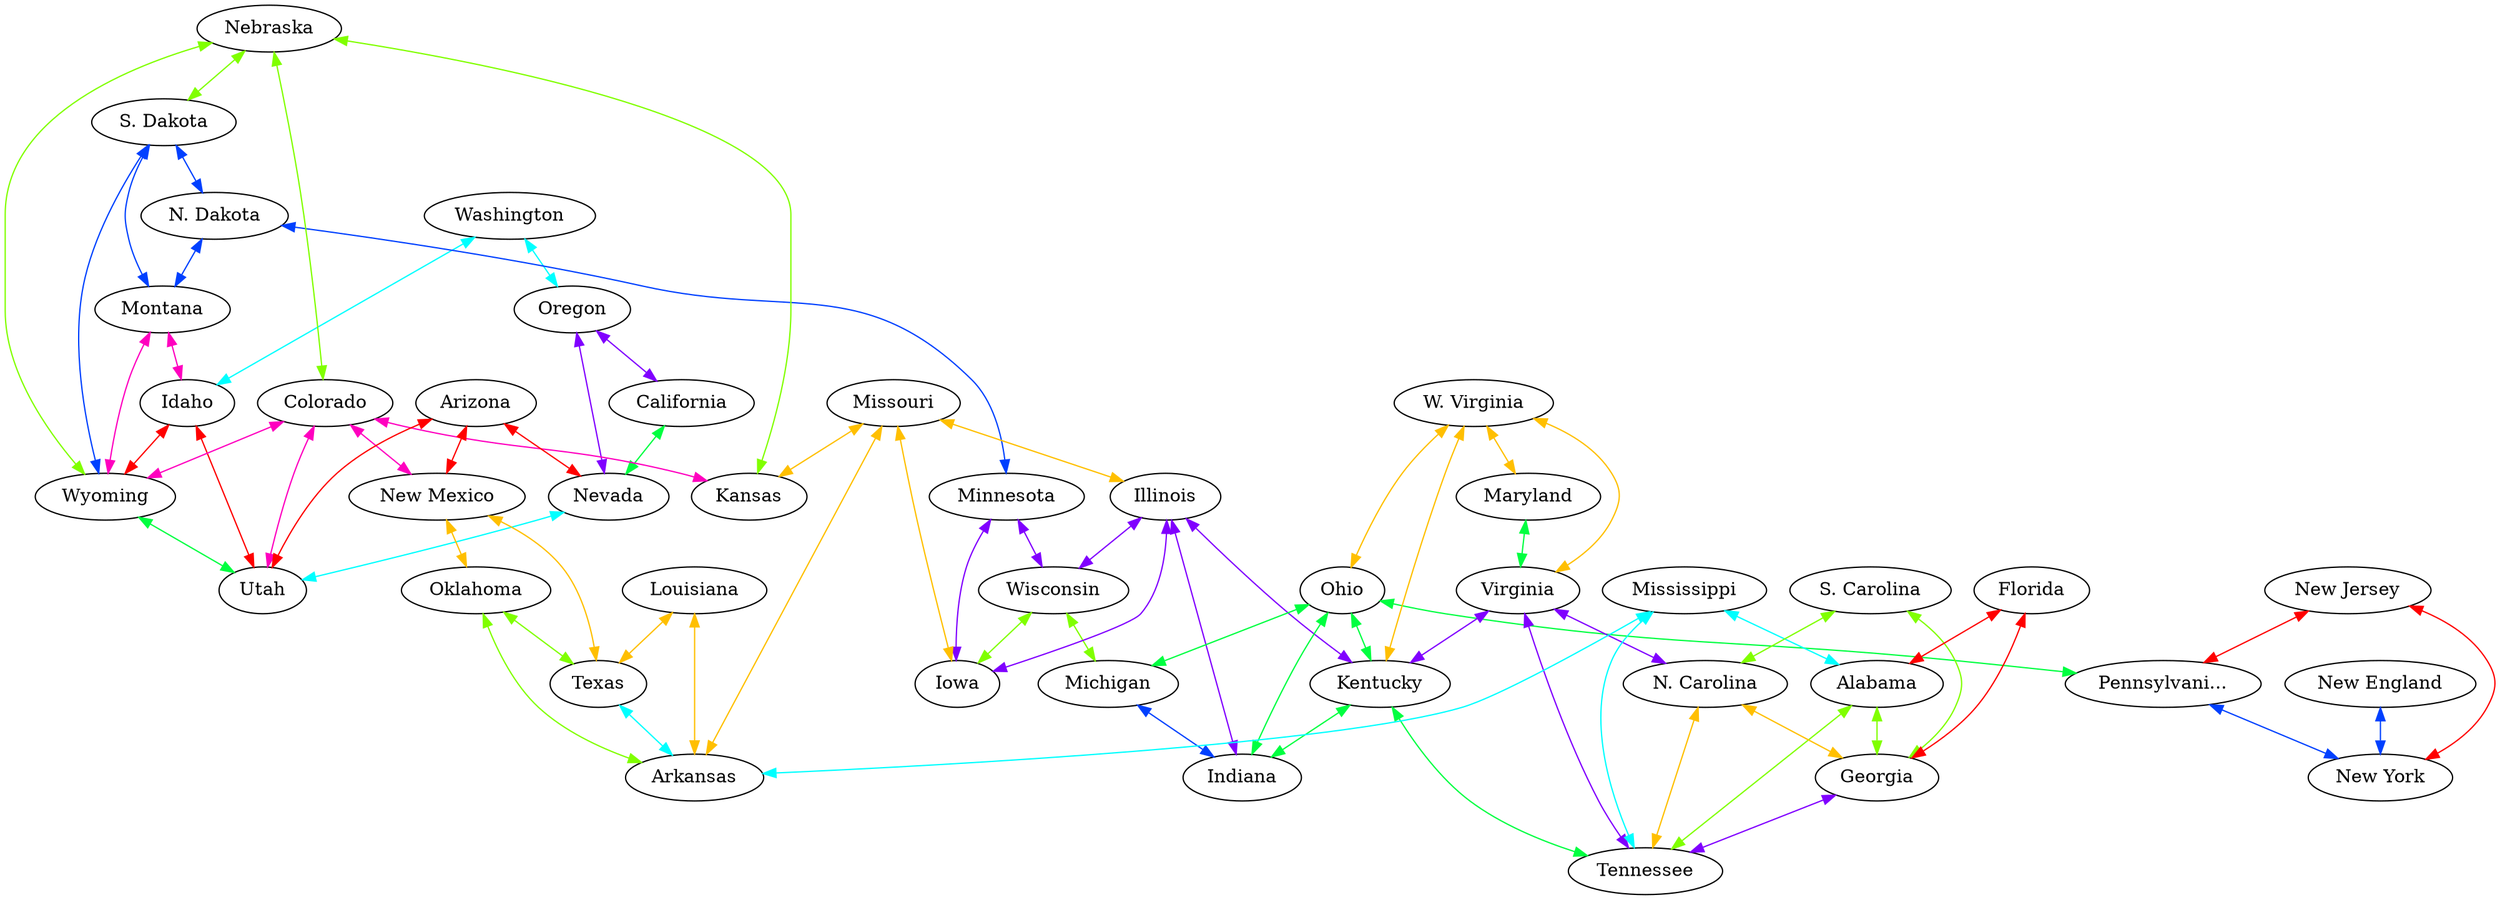 graph x {
"Washington" [pos="1.09722222222222,-1.05555555555556",label="Washington"]
"Oregon" [pos="0.972222222222222,-1.69444444444444",label="Oregon"]
"California" [pos="0.722222222222222,-2.68055555555556",label="California"]
"Nevada" [pos="1.33333333333333,-2.68055555555556",label="Nevada"]
"Montana" [pos="2.625,-1.33333333333333",label="Montana"]
"Idaho" [pos="1.86111111111111,-1.58333333333333",label="Idaho"]
"Utah" [pos="2.125,-2.5",label="Utah"]
"Wyoming" [pos="2.73611111111111,-2",label="Wyoming"]
"Colorado" [pos="2.91666666666667,-2.65277777777778",label="Colorado"]
"N. Dakota" [pos="3.66666666666667,-1.30555555555556",label="N. Dakota"]
"S. Dakota" [pos="3.66666666666667,-1.79166666666667",label="S. Dakota"]
"Nebraska" [pos="3.79166666666667,-2.33333333333333",label="Nebraska"]
"Kansas" [pos="3.88888888888889,-2.84722222222222",label="Kansas"]
"Arizona" [pos="2.125,-3.5",label="Arizona"]
"New Mexico" [pos="2.90277777777778,-3.77777777777778",label="New Mexico"]
"Texas" [pos="3.94444444444444,-4.47222222222222",label="Texas"]
"Oklahoma" [pos="4.23611111111111,-3.59722222222222",label="Oklahoma"]
"Arkansas" [pos="4.875,-3.77777777777778",label="Arkansas"]
"Louisiana" [pos="4.875,-4.29166666666667",label="Louisiana"]
"Minnesota" [pos="4.55555555555556,-1.59722222222222",label="Minnesota"]
"Iowa" [pos="4.73611111111111,-2.25",label="Iowa"]
"Missouri" [pos="4.83333333333333,-2.72222222222222",label="Missouri"]
"Wisconsin" [pos="5.19444444444444,-1.84722222222222",label="Wisconsin"]
"Illinois" [pos="5.26388888888889,-2.55555555555556",label="Illinois"]
"Michigan" [pos="5.88888888888889,-1.58333333333333",label="Michigan"]
"Indiana" [pos="5.68055555555556,-2.48611111111111",label="Indiana"]
"Kentucky" [pos="6,-2.86111111111111",label="Kentucky"]
"Ohio" [pos="6.09722222222222,-2.43055555555556",label="Ohio"]
"W. Virginia" [pos="6.40277777777778,-2.63888888888889",label="W. Virginia"]
"Maryland" [pos="7.22222222222222,-2.61111111111111",label="Maryland"]
"Virginia" [pos="6.80555555555556,-2.70833333333333",label="Virginia"]
"Pennsylvania" [pos="6.83333333333333,-1.95833333333333",label="Pennsylvani..."]
"New York" [pos="7.15277777777778,-1.38888888888889",label="New York"]
"New Jersey" [pos="7.44444444444444,-2.18055555555556",label="New Jersey"]
"New England" [pos="7.70833333333333,-0.972222222222222",label="New England"]
"Tennessee" [pos="5.84722222222222,-3.375",label="Tennessee"]
"Mississippi" [pos="5.58333333333333,-3.875",label="Mississippi"]
"Alabama" [pos="6,-3.93055555555556",label="Alabama"]
"Georgia" [pos="6.45833333333333,-3.80555555555556",label="Georgia"]
"N. Carolina" [pos="7.11111111111111,-3.26388888888889",label="N. Carolina"]
"S. Carolina" [pos="6.86111111111111,-3.63888888888889",label="S. Carolina"]
"Florida" [pos="6.98611111111111,-4.80555555555556",label="Florida"]
"W. Virginia" -- "Kentucky" [dir="both",color="0.125,1,1"]
"W. Virginia" -- "Virginia" [dir="both",color="0.125,1,1"]
"W. Virginia" -- "Maryland" [dir="both",color="0.125,1,1"]
"W. Virginia" -- "Ohio" [dir="both",color="0.125,1,1"]
"Nebraska" -- "S. Dakota" [dir="both",color="0.25,1,1"]
"Nebraska" -- "Colorado" [dir="both",color="0.25,1,1"]
"Nebraska" -- "Wyoming" [dir="both",color="0.25,1,1"]
"Nebraska" -- "Kansas" [dir="both",color="0.25,1,1"]
"Maryland" -- "Virginia" [dir="both",color="0.375,1,1"]
"Washington" -- "Oregon" [dir="both",color="0.5,1,1"]
"Washington" -- "Idaho" [dir="both",color="0.5,1,1"]
"S. Dakota" -- "N. Dakota" [dir="both",color="0.625,1,1"]
"S. Dakota" -- "Montana" [dir="both",color="0.625,1,1"]
"S. Dakota" -- "Wyoming" [dir="both",color="0.625,1,1"]
"Oregon" -- "Nevada" [dir="both",color="0.75,1,1"]
"Oregon" -- "California" [dir="both",color="0.75,1,1"]
"Colorado" -- "New Mexico" [dir="both",color="0.875,1,1"]
"Colorado" -- "Utah" [dir="both",color="0.875,1,1"]
"Colorado" -- "Wyoming" [dir="both",color="0.875,1,1"]
"Colorado" -- "Kansas" [dir="both",color="0.875,1,1"]
"Arizona" -- "Nevada" [dir="both",color="1,1,1"]
"Arizona" -- "New Mexico" [dir="both",color="1,1,1"]
"Arizona" -- "Utah" [dir="both",color="1,1,1"]
"Missouri" -- "Arkansas" [dir="both",color="0.125,1,1"]
"Missouri" -- "Kansas" [dir="both",color="0.125,1,1"]
"Missouri" -- "Illinois" [dir="both",color="0.125,1,1"]
"Missouri" -- "Iowa" [dir="both",color="0.125,1,1"]
"S. Carolina" -- "N. Carolina" [dir="both",color="0.25,1,1"]
"S. Carolina" -- "Georgia" [dir="both",color="0.25,1,1"]
"California" -- "Nevada" [dir="both",color="0.375,1,1"]
"Nevada" -- "Utah" [dir="both",color="0.5,1,1"]
"N. Dakota" -- "Montana" [dir="both",color="0.625,1,1"]
"N. Dakota" -- "Minnesota" [dir="both",color="0.625,1,1"]
"Virginia" -- "Tennessee" [dir="both",color="0.75,1,1"]
"Virginia" -- "N. Carolina" [dir="both",color="0.75,1,1"]
"Virginia" -- "Kentucky" [dir="both",color="0.75,1,1"]
"Montana" -- "Wyoming" [dir="both",color="0.875,1,1"]
"Montana" -- "Idaho" [dir="both",color="0.875,1,1"]
"New Jersey" -- "Pennsylvania" [dir="both",color="1,1,1"]
"New Jersey" -- "New York" [dir="both",color="1,1,1"]
"New Mexico" -- "Texas" [dir="both",color="0.125,1,1"]
"New Mexico" -- "Oklahoma" [dir="both",color="0.125,1,1"]
"Oklahoma" -- "Texas" [dir="both",color="0.25,1,1"]
"Oklahoma" -- "Arkansas" [dir="both",color="0.25,1,1"]
"Ohio" -- "Kentucky" [dir="both",color="0.375,1,1"]
"Ohio" -- "Pennsylvania" [dir="both",color="0.375,1,1"]
"Ohio" -- "Michigan" [dir="both",color="0.375,1,1"]
"Ohio" -- "Indiana" [dir="both",color="0.375,1,1"]
"Mississippi" -- "Alabama" [dir="both",color="0.5,1,1"]
"Mississippi" -- "Tennessee" [dir="both",color="0.5,1,1"]
"Mississippi" -- "Arkansas" [dir="both",color="0.5,1,1"]
"New England" -- "New York" [dir="both",color="0.625,1,1"]
"Illinois" -- "Kentucky" [dir="both",color="0.75,1,1"]
"Illinois" -- "Wisconsin" [dir="both",color="0.75,1,1"]
"Illinois" -- "Indiana" [dir="both",color="0.75,1,1"]
"Illinois" -- "Iowa" [dir="both",color="0.75,1,1"]
"Florida" -- "Alabama" [dir="both",color="1,1,1"]
"Florida" -- "Georgia" [dir="both",color="1,1,1"]
"Louisiana" -- "Texas" [dir="both",color="0.125,1,1"]
"Louisiana" -- "Arkansas" [dir="both",color="0.125,1,1"]
"Alabama" -- "Tennessee" [dir="both",color="0.25,1,1"]
"Alabama" -- "Georgia" [dir="both",color="0.25,1,1"]
"Kentucky" -- "Tennessee" [dir="both",color="0.375,1,1"]
"Kentucky" -- "Indiana" [dir="both",color="0.375,1,1"]
"Texas" -- "Arkansas" [dir="both",color="0.5,1,1"]
"Pennsylvania" -- "New York" [dir="both",color="0.625,1,1"]
"Minnesota" -- "Wisconsin" [dir="both",color="0.75,1,1"]
"Minnesota" -- "Iowa" [dir="both",color="0.75,1,1"]
"Idaho" -- "Utah" [dir="both",color="1,1,1"]
"Idaho" -- "Wyoming" [dir="both",color="1,1,1"]
"N. Carolina" -- "Tennessee" [dir="both",color="0.125,1,1"]
"N. Carolina" -- "Georgia" [dir="both",color="0.125,1,1"]
"Wisconsin" -- "Michigan" [dir="both",color="0.25,1,1"]
"Wisconsin" -- "Iowa" [dir="both",color="0.25,1,1"]
"Wyoming" -- "Utah" [dir="both",color="0.375,1,1"]
"Michigan" -- "Indiana" [dir="both",color="0.625,1,1"]
"Georgia" -- "Tennessee" [dir="both",color="0.75,1,1"]
}
